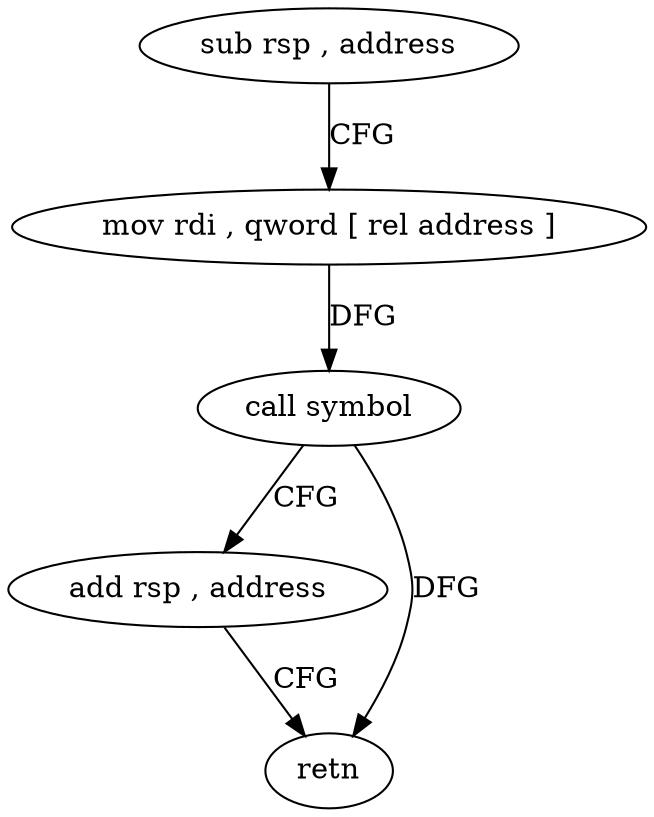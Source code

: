 digraph "func" {
"4214236" [label = "sub rsp , address" ]
"4214240" [label = "mov rdi , qword [ rel address ]" ]
"4214247" [label = "call symbol" ]
"4214252" [label = "add rsp , address" ]
"4214256" [label = "retn" ]
"4214236" -> "4214240" [ label = "CFG" ]
"4214240" -> "4214247" [ label = "DFG" ]
"4214247" -> "4214252" [ label = "CFG" ]
"4214247" -> "4214256" [ label = "DFG" ]
"4214252" -> "4214256" [ label = "CFG" ]
}
